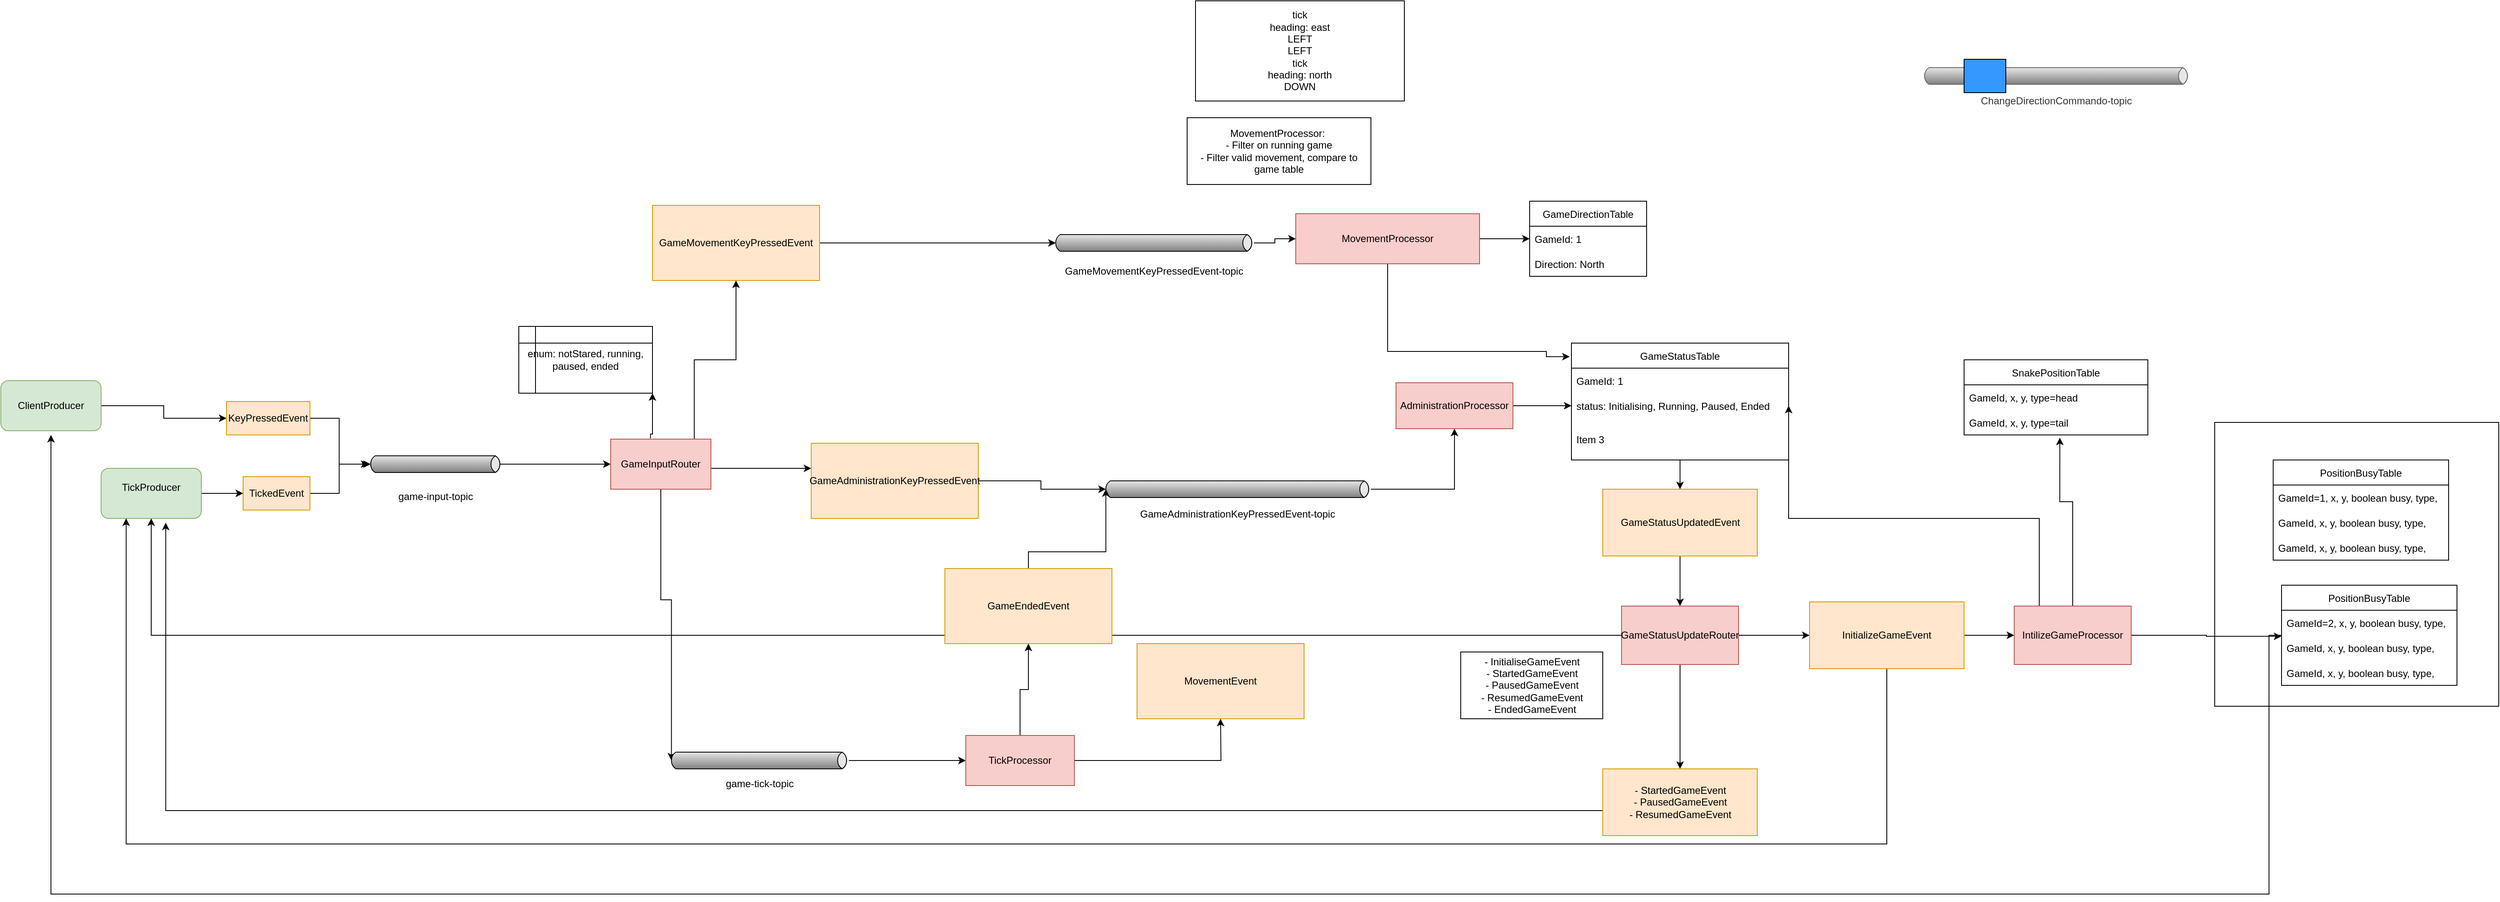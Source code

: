 <mxfile version="20.4.0" type="device"><diagram id="UAzl8j-lhunjTBuCwIhM" name="Page-1"><mxGraphModel dx="1135" dy="1741" grid="1" gridSize="10" guides="1" tooltips="1" connect="1" arrows="1" fold="1" page="1" pageScale="1" pageWidth="850" pageHeight="1100" math="0" shadow="0"><root><mxCell id="0"/><mxCell id="1" parent="0"/><mxCell id="qE_DRgM3NLz9k7X-DHyq-39" value="" style="whiteSpace=wrap;html=1;aspect=fixed;" vertex="1" parent="1"><mxGeometry x="2670" y="395" width="340" height="340" as="geometry"/></mxCell><mxCell id="2sy6cyZMhvAA8KdovyLG-14" style="edgeStyle=orthogonalEdgeStyle;rounded=0;orthogonalLoop=1;jettySize=auto;html=1;entryX=0;entryY=0.5;entryDx=2.7;entryDy=0;entryPerimeter=0;fontSize=12;" parent="1" source="2sy6cyZMhvAA8KdovyLG-1" target="2sy6cyZMhvAA8KdovyLG-3" edge="1"><mxGeometry relative="1" as="geometry"/></mxCell><mxCell id="2sy6cyZMhvAA8KdovyLG-1" value="&lt;div style=&quot;font-size: 12px;&quot;&gt;KeyPressedEvent&lt;/div&gt;" style="rounded=0;whiteSpace=wrap;html=1;container=0;fillColor=#ffe6cc;strokeColor=#d79b00;fontSize=12;" parent="1" vertex="1"><mxGeometry x="290" y="370" width="100" height="40" as="geometry"/></mxCell><mxCell id="2sy6cyZMhvAA8KdovyLG-16" style="edgeStyle=orthogonalEdgeStyle;rounded=0;orthogonalLoop=1;jettySize=auto;html=1;fontSize=12;" parent="1" source="2sy6cyZMhvAA8KdovyLG-2" target="2sy6cyZMhvAA8KdovyLG-3" edge="1"><mxGeometry relative="1" as="geometry"/></mxCell><mxCell id="2sy6cyZMhvAA8KdovyLG-2" value="&lt;div style=&quot;font-size: 12px;&quot;&gt;TickedEvent&lt;/div&gt;" style="rounded=0;whiteSpace=wrap;html=1;container=0;fontSize=12;fillColor=#ffe6cc;strokeColor=#d79b00;" parent="1" vertex="1"><mxGeometry x="310" y="460" width="80" height="40" as="geometry"/></mxCell><mxCell id="2sy6cyZMhvAA8KdovyLG-19" style="edgeStyle=orthogonalEdgeStyle;rounded=0;orthogonalLoop=1;jettySize=auto;html=1;exitX=1;exitY=0.5;exitDx=-2.7;exitDy=0;exitPerimeter=0;entryX=0;entryY=0.5;entryDx=0;entryDy=0;fontSize=12;" parent="1" source="2sy6cyZMhvAA8KdovyLG-3" target="2sy6cyZMhvAA8KdovyLG-4" edge="1"><mxGeometry relative="1" as="geometry"/></mxCell><mxCell id="2sy6cyZMhvAA8KdovyLG-3" value="&lt;div style=&quot;font-size: 12px;&quot;&gt;game-input-topic&lt;/div&gt;" style="strokeWidth=1;outlineConnect=0;dashed=0;align=center;html=1;fontSize=12;shape=mxgraph.eip.messageChannel;verticalLabelPosition=bottom;labelBackgroundColor=#ffffff;verticalAlign=top;container=0;spacingTop=-40;" parent="1" vertex="1"><mxGeometry x="460" y="380" width="160" height="130" as="geometry"/></mxCell><mxCell id="2sy6cyZMhvAA8KdovyLG-26" style="edgeStyle=orthogonalEdgeStyle;rounded=0;orthogonalLoop=1;jettySize=auto;html=1;exitX=1;exitY=0.75;exitDx=0;exitDy=0;fontSize=12;" parent="1" source="2sy6cyZMhvAA8KdovyLG-4" target="Tp1QEtOGfOyfAueJ0wS5-1" edge="1"><mxGeometry relative="1" as="geometry"><Array as="points"><mxPoint x="860" y="455"/><mxPoint x="860" y="450"/></Array><mxPoint x="940" y="570" as="targetPoint"/></mxGeometry></mxCell><mxCell id="Tp1QEtOGfOyfAueJ0wS5-25" style="edgeStyle=orthogonalEdgeStyle;rounded=0;orthogonalLoop=1;jettySize=auto;html=1;entryX=0;entryY=0.5;entryDx=2.7;entryDy=0;entryPerimeter=0;fontSize=12;" parent="1" source="2sy6cyZMhvAA8KdovyLG-4" target="2sy6cyZMhvAA8KdovyLG-27" edge="1"><mxGeometry relative="1" as="geometry"/></mxCell><mxCell id="qE_DRgM3NLz9k7X-DHyq-48" style="edgeStyle=orthogonalEdgeStyle;rounded=0;orthogonalLoop=1;jettySize=auto;html=1;entryX=0.5;entryY=1;entryDx=0;entryDy=0;" edge="1" parent="1" source="2sy6cyZMhvAA8KdovyLG-4" target="2sy6cyZMhvAA8KdovyLG-50"><mxGeometry relative="1" as="geometry"><Array as="points"><mxPoint x="850" y="320"/><mxPoint x="900" y="320"/></Array></mxGeometry></mxCell><mxCell id="2sy6cyZMhvAA8KdovyLG-4" value="&lt;div style=&quot;font-size: 12px;&quot;&gt;GameInputRouter&lt;/div&gt;" style="rounded=0;whiteSpace=wrap;html=1;container=0;fillColor=#f8cecc;strokeColor=#b85450;fontSize=12;" parent="1" vertex="1"><mxGeometry x="750" y="415" width="120" height="60" as="geometry"/></mxCell><mxCell id="2sy6cyZMhvAA8KdovyLG-13" style="edgeStyle=orthogonalEdgeStyle;rounded=0;orthogonalLoop=1;jettySize=auto;html=1;exitX=1;exitY=0.5;exitDx=0;exitDy=0;entryX=0;entryY=0.5;entryDx=0;entryDy=0;fontSize=12;" parent="1" source="2sy6cyZMhvAA8KdovyLG-9" target="2sy6cyZMhvAA8KdovyLG-1" edge="1"><mxGeometry relative="1" as="geometry"/></mxCell><mxCell id="2sy6cyZMhvAA8KdovyLG-9" value="ClientProducer" style="rounded=1;whiteSpace=wrap;html=1;fontSize=12;container=0;fillColor=#d5e8d4;strokeColor=#82b366;" parent="1" vertex="1"><mxGeometry x="20" y="345" width="120" height="60" as="geometry"/></mxCell><mxCell id="2sy6cyZMhvAA8KdovyLG-15" style="edgeStyle=orthogonalEdgeStyle;rounded=0;orthogonalLoop=1;jettySize=auto;html=1;fontSize=12;" parent="1" source="2sy6cyZMhvAA8KdovyLG-10" target="2sy6cyZMhvAA8KdovyLG-2" edge="1"><mxGeometry relative="1" as="geometry"/></mxCell><mxCell id="2sy6cyZMhvAA8KdovyLG-10" value="&lt;div style=&quot;font-size: 12px;&quot;&gt;&lt;font style=&quot;font-size: 12px;&quot;&gt;TickProducer&lt;/font&gt;&lt;/div&gt;&lt;div style=&quot;font-size: 12px;&quot;&gt;&lt;font style=&quot;font-size: 12px;&quot;&gt;&lt;br style=&quot;font-size: 12px;&quot;&gt;&lt;/font&gt;&lt;/div&gt;" style="rounded=1;whiteSpace=wrap;html=1;fontSize=12;container=0;fillColor=#d5e8d4;strokeColor=#82b366;" parent="1" vertex="1"><mxGeometry x="140" y="450" width="120" height="60" as="geometry"/></mxCell><mxCell id="2sy6cyZMhvAA8KdovyLG-29" style="edgeStyle=orthogonalEdgeStyle;rounded=0;orthogonalLoop=1;jettySize=auto;html=1;fontSize=12;" parent="1" source="2sy6cyZMhvAA8KdovyLG-24" target="2sy6cyZMhvAA8KdovyLG-30" edge="1"><mxGeometry relative="1" as="geometry"><mxPoint x="1680" y="180" as="targetPoint"/></mxGeometry></mxCell><mxCell id="2sy6cyZMhvAA8KdovyLG-24" value="&lt;font style=&quot;font-size: 12px;&quot;&gt;GameMovementKeyPressedEvent-topic&lt;/font&gt;" style="strokeWidth=1;outlineConnect=0;dashed=0;align=center;html=1;fontSize=12;shape=mxgraph.eip.messageChannel;verticalLabelPosition=bottom;labelBackgroundColor=#ffffff;verticalAlign=top;container=0;spacingTop=-40;" parent="1" vertex="1"><mxGeometry x="1280" y="120" width="240" height="120" as="geometry"/></mxCell><mxCell id="2sy6cyZMhvAA8KdovyLG-34" style="edgeStyle=orthogonalEdgeStyle;rounded=0;orthogonalLoop=1;jettySize=auto;html=1;fontSize=12;" parent="1" source="2sy6cyZMhvAA8KdovyLG-25" target="2sy6cyZMhvAA8KdovyLG-35" edge="1"><mxGeometry relative="1" as="geometry"><mxPoint x="1610.0" y="630" as="targetPoint"/></mxGeometry></mxCell><mxCell id="2sy6cyZMhvAA8KdovyLG-25" value="&lt;div style=&quot;font-size: 12px;&quot;&gt;&lt;font style=&quot;font-size: 12px;&quot;&gt;GameAdministrationKeyPressedEvent-topic&lt;/font&gt;&lt;/div&gt;" style="strokeWidth=1;outlineConnect=0;dashed=0;align=center;html=1;fontSize=12;shape=mxgraph.eip.messageChannel;verticalLabelPosition=bottom;labelBackgroundColor=#ffffff;verticalAlign=top;container=0;spacingTop=-44;" parent="1" vertex="1"><mxGeometry x="1340" y="415" width="320" height="120" as="geometry"/></mxCell><mxCell id="Tp1QEtOGfOyfAueJ0wS5-26" style="edgeStyle=orthogonalEdgeStyle;rounded=0;orthogonalLoop=1;jettySize=auto;html=1;fontSize=12;entryX=0;entryY=0.5;entryDx=0;entryDy=0;" parent="1" source="2sy6cyZMhvAA8KdovyLG-27" target="Tp1QEtOGfOyfAueJ0wS5-27" edge="1"><mxGeometry relative="1" as="geometry"><mxPoint x="1110" y="800" as="targetPoint"/></mxGeometry></mxCell><mxCell id="2sy6cyZMhvAA8KdovyLG-27" value="&lt;div style=&quot;font-size: 12px;&quot;&gt;&lt;font style=&quot;font-size: 12px;&quot;&gt;game-tick-topic&lt;/font&gt;&lt;/div&gt;" style="strokeWidth=1;outlineConnect=0;dashed=0;align=center;html=1;fontSize=12;shape=mxgraph.eip.messageChannel;verticalLabelPosition=bottom;labelBackgroundColor=#ffffff;verticalAlign=top;container=0;spacingTop=-46;" parent="1" vertex="1"><mxGeometry x="820" y="740" width="215" height="120" as="geometry"/></mxCell><mxCell id="2sy6cyZMhvAA8KdovyLG-47" style="edgeStyle=orthogonalEdgeStyle;rounded=0;orthogonalLoop=1;jettySize=auto;html=1;fontSize=12;exitX=0.397;exitY=-0.017;exitDx=0;exitDy=0;exitPerimeter=0;" parent="1" source="2sy6cyZMhvAA8KdovyLG-4" target="2sy6cyZMhvAA8KdovyLG-46" edge="1"><mxGeometry relative="1" as="geometry"><Array as="points"><mxPoint x="800" y="409"/></Array></mxGeometry></mxCell><mxCell id="2sy6cyZMhvAA8KdovyLG-53" style="edgeStyle=orthogonalEdgeStyle;rounded=0;orthogonalLoop=1;jettySize=auto;html=1;fontSize=12;entryX=0;entryY=0.5;entryDx=0;entryDy=0;" parent="1" source="2sy6cyZMhvAA8KdovyLG-30" target="Tp1QEtOGfOyfAueJ0wS5-11" edge="1"><mxGeometry relative="1" as="geometry"><mxPoint x="1840" y="175" as="targetPoint"/></mxGeometry></mxCell><mxCell id="qE_DRgM3NLz9k7X-DHyq-2" style="edgeStyle=orthogonalEdgeStyle;rounded=0;orthogonalLoop=1;jettySize=auto;html=1;entryX=-0.008;entryY=0.116;entryDx=0;entryDy=0;entryPerimeter=0;" edge="1" parent="1" source="2sy6cyZMhvAA8KdovyLG-30" target="Tp1QEtOGfOyfAueJ0wS5-17"><mxGeometry relative="1" as="geometry"><Array as="points"><mxPoint x="1680" y="310"/><mxPoint x="1870" y="310"/><mxPoint x="1870" y="316"/></Array></mxGeometry></mxCell><mxCell id="2sy6cyZMhvAA8KdovyLG-30" value="&lt;div style=&quot;font-size: 12px;&quot;&gt;MovementProcessor&lt;/div&gt;" style="rounded=0;whiteSpace=wrap;html=1;fontSize=12;fillColor=#f8cecc;strokeColor=#b85450;" parent="1" vertex="1"><mxGeometry x="1570" y="145" width="220" height="60" as="geometry"/></mxCell><mxCell id="2sy6cyZMhvAA8KdovyLG-39" style="edgeStyle=orthogonalEdgeStyle;rounded=0;orthogonalLoop=1;jettySize=auto;html=1;fontSize=12;entryX=0;entryY=0.5;entryDx=0;entryDy=0;" parent="1" source="2sy6cyZMhvAA8KdovyLG-35" target="Tp1QEtOGfOyfAueJ0wS5-19" edge="1"><mxGeometry relative="1" as="geometry"><mxPoint x="1850" y="375" as="targetPoint"/></mxGeometry></mxCell><mxCell id="2sy6cyZMhvAA8KdovyLG-35" value="&lt;div style=&quot;font-size: 12px;&quot;&gt;AdministrationProcessor&lt;/div&gt;" style="rounded=0;whiteSpace=wrap;html=1;fontSize=12;fillColor=#f8cecc;strokeColor=#b85450;" parent="1" vertex="1"><mxGeometry x="1690" y="347.5" width="140" height="55" as="geometry"/></mxCell><mxCell id="2sy6cyZMhvAA8KdovyLG-45" style="edgeStyle=orthogonalEdgeStyle;rounded=0;orthogonalLoop=1;jettySize=auto;html=1;fontSize=12;entryX=0.5;entryY=1;entryDx=0;entryDy=0;exitX=0;exitY=0.5;exitDx=0;exitDy=0;" parent="1" source="qE_DRgM3NLz9k7X-DHyq-22" target="2sy6cyZMhvAA8KdovyLG-10" edge="1"><mxGeometry relative="1" as="geometry"><mxPoint x="1652.941" y="820" as="targetPoint"/><mxPoint x="1850" y="610" as="sourcePoint"/></mxGeometry></mxCell><mxCell id="qE_DRgM3NLz9k7X-DHyq-23" style="edgeStyle=orthogonalEdgeStyle;rounded=0;orthogonalLoop=1;jettySize=auto;html=1;" edge="1" parent="1" source="2sy6cyZMhvAA8KdovyLG-44" target="qE_DRgM3NLz9k7X-DHyq-22"><mxGeometry relative="1" as="geometry"/></mxCell><mxCell id="2sy6cyZMhvAA8KdovyLG-44" value="GameStatusUpdatedEvent" style="rounded=0;whiteSpace=wrap;html=1;fontSize=12;fillColor=#ffe6cc;strokeColor=#d79b00;" parent="1" vertex="1"><mxGeometry x="1937.5" y="475" width="185" height="80" as="geometry"/></mxCell><mxCell id="2sy6cyZMhvAA8KdovyLG-46" value="enum: notStared, running, paused, ended" style="shape=internalStorage;whiteSpace=wrap;html=1;backgroundOutline=1;fontSize=12;" parent="1" vertex="1"><mxGeometry x="640" y="280" width="160" height="80" as="geometry"/></mxCell><mxCell id="2sy6cyZMhvAA8KdovyLG-51" style="edgeStyle=orthogonalEdgeStyle;rounded=0;orthogonalLoop=1;jettySize=auto;html=1;entryX=0;entryY=0.5;entryDx=2.7;entryDy=0;entryPerimeter=0;fontSize=12;" parent="1" source="2sy6cyZMhvAA8KdovyLG-50" target="2sy6cyZMhvAA8KdovyLG-24" edge="1"><mxGeometry relative="1" as="geometry"><Array as="points"><mxPoint x="1020" y="180"/></Array></mxGeometry></mxCell><mxCell id="2sy6cyZMhvAA8KdovyLG-50" value="&lt;font style=&quot;font-size: 12px;&quot;&gt;GameMovementKeyPressedEvent&lt;/font&gt;" style="rounded=0;whiteSpace=wrap;html=1;fontSize=12;fillColor=#ffe6cc;strokeColor=#d79b00;" parent="1" vertex="1"><mxGeometry x="800" y="135" width="200" height="90" as="geometry"/></mxCell><mxCell id="2sy6cyZMhvAA8KdovyLG-56" value="&lt;div style=&quot;font-size: 12px;&quot;&gt;&lt;font style=&quot;font-size: 12px;&quot;&gt;ChangeDirectionCommando-topic&lt;/font&gt;&lt;/div&gt;" style="strokeWidth=1;outlineConnect=0;dashed=0;align=center;html=1;fontSize=12;shape=mxgraph.eip.messageChannel;verticalLabelPosition=bottom;labelBackgroundColor=#ffffff;verticalAlign=top;container=0;spacingTop=-44;fillColor=#3399FF;strokeColor=#666666;fontColor=#333333;gradientColor=none;" parent="1" vertex="1"><mxGeometry x="2320" y="-80" width="320" height="120" as="geometry"/></mxCell><mxCell id="2sy6cyZMhvAA8KdovyLG-57" value="" style="rounded=0;whiteSpace=wrap;html=1;fontSize=12;fillColor=#3399FF;gradientColor=none;" parent="1" vertex="1"><mxGeometry x="2370" y="-40" width="50" height="40" as="geometry"/></mxCell><mxCell id="Tp1QEtOGfOyfAueJ0wS5-2" style="edgeStyle=orthogonalEdgeStyle;rounded=0;orthogonalLoop=1;jettySize=auto;html=1;entryX=0;entryY=0.5;entryDx=2.7;entryDy=0;entryPerimeter=0;fontSize=12;" parent="1" source="Tp1QEtOGfOyfAueJ0wS5-1" target="2sy6cyZMhvAA8KdovyLG-25" edge="1"><mxGeometry relative="1" as="geometry"/></mxCell><mxCell id="Tp1QEtOGfOyfAueJ0wS5-1" value="&lt;font style=&quot;font-size: 12px;&quot;&gt;GameAdministrationKeyPressedEvent&lt;/font&gt;" style="rounded=0;whiteSpace=wrap;html=1;fontSize=12;fillColor=#ffe6cc;strokeColor=#d79b00;" parent="1" vertex="1"><mxGeometry x="990" y="420" width="200" height="90" as="geometry"/></mxCell><mxCell id="Tp1QEtOGfOyfAueJ0wS5-3" value="MovementProcessor:&amp;nbsp;&lt;br&gt;- Filter on running game&lt;br&gt;- Filter valid movement, compare to game table" style="rounded=0;whiteSpace=wrap;html=1;fontSize=12;" parent="1" vertex="1"><mxGeometry x="1440" y="30" width="220" height="80" as="geometry"/></mxCell><mxCell id="Tp1QEtOGfOyfAueJ0wS5-5" value="tick&lt;br&gt;heading: east&lt;br&gt;LEFT&lt;br&gt;LEFT&lt;br&gt;tick&lt;br&gt;heading: north&lt;br&gt;DOWN" style="rounded=0;whiteSpace=wrap;html=1;fontSize=12;" parent="1" vertex="1"><mxGeometry x="1450" y="-110" width="250" height="120" as="geometry"/></mxCell><mxCell id="Tp1QEtOGfOyfAueJ0wS5-10" value="GameDirectionTable" style="swimlane;fontStyle=0;childLayout=stackLayout;horizontal=1;startSize=30;horizontalStack=0;resizeParent=1;resizeParentMax=0;resizeLast=0;collapsible=1;marginBottom=0;fontSize=12;" parent="1" vertex="1"><mxGeometry x="1850" y="130" width="140" height="90" as="geometry"/></mxCell><mxCell id="Tp1QEtOGfOyfAueJ0wS5-11" value="GameId: 1" style="text;strokeColor=none;fillColor=none;align=left;verticalAlign=middle;spacingLeft=4;spacingRight=4;overflow=hidden;points=[[0,0.5],[1,0.5]];portConstraint=eastwest;rotatable=0;fontSize=12;" parent="Tp1QEtOGfOyfAueJ0wS5-10" vertex="1"><mxGeometry y="30" width="140" height="30" as="geometry"/></mxCell><mxCell id="Tp1QEtOGfOyfAueJ0wS5-12" value="Direction: North" style="text;strokeColor=none;fillColor=none;align=left;verticalAlign=middle;spacingLeft=4;spacingRight=4;overflow=hidden;points=[[0,0.5],[1,0.5]];portConstraint=eastwest;rotatable=0;fontSize=12;" parent="Tp1QEtOGfOyfAueJ0wS5-10" vertex="1"><mxGeometry y="60" width="140" height="30" as="geometry"/></mxCell><mxCell id="qE_DRgM3NLz9k7X-DHyq-21" style="edgeStyle=orthogonalEdgeStyle;rounded=0;orthogonalLoop=1;jettySize=auto;html=1;entryX=0.5;entryY=0;entryDx=0;entryDy=0;" edge="1" parent="1" source="Tp1QEtOGfOyfAueJ0wS5-17" target="2sy6cyZMhvAA8KdovyLG-44"><mxGeometry relative="1" as="geometry"><mxPoint x="2030" y="490" as="targetPoint"/></mxGeometry></mxCell><mxCell id="Tp1QEtOGfOyfAueJ0wS5-17" value="GameStatusTable" style="swimlane;fontStyle=0;childLayout=stackLayout;horizontal=1;startSize=30;horizontalStack=0;resizeParent=1;resizeParentMax=0;resizeLast=0;collapsible=1;marginBottom=0;fontSize=12;" parent="1" vertex="1"><mxGeometry x="1900" y="300" width="260" height="140" as="geometry"/></mxCell><mxCell id="Tp1QEtOGfOyfAueJ0wS5-18" value="GameId: 1" style="text;strokeColor=none;fillColor=none;align=left;verticalAlign=middle;spacingLeft=4;spacingRight=4;overflow=hidden;points=[[0,0.5],[1,0.5]];portConstraint=eastwest;rotatable=0;fontSize=12;" parent="Tp1QEtOGfOyfAueJ0wS5-17" vertex="1"><mxGeometry y="30" width="260" height="30" as="geometry"/></mxCell><mxCell id="Tp1QEtOGfOyfAueJ0wS5-19" value="status: Initialising, Running, Paused, Ended" style="text;strokeColor=none;fillColor=none;align=left;verticalAlign=middle;spacingLeft=4;spacingRight=4;overflow=hidden;points=[[0,0.5],[1,0.5]];portConstraint=eastwest;rotatable=0;fontSize=12;" parent="Tp1QEtOGfOyfAueJ0wS5-17" vertex="1"><mxGeometry y="60" width="260" height="30" as="geometry"/></mxCell><mxCell id="Tp1QEtOGfOyfAueJ0wS5-20" value="Item 3" style="text;strokeColor=none;fillColor=none;align=left;verticalAlign=middle;spacingLeft=4;spacingRight=4;overflow=hidden;points=[[0,0.5],[1,0.5]];portConstraint=eastwest;rotatable=0;fontSize=12;" parent="Tp1QEtOGfOyfAueJ0wS5-17" vertex="1"><mxGeometry y="90" width="260" height="50" as="geometry"/></mxCell><mxCell id="Tp1QEtOGfOyfAueJ0wS5-24" style="edgeStyle=orthogonalEdgeStyle;rounded=0;orthogonalLoop=1;jettySize=auto;html=1;entryX=0;entryY=0.5;entryDx=2.7;entryDy=0;entryPerimeter=0;fontSize=12;" parent="1" source="Tp1QEtOGfOyfAueJ0wS5-21" target="2sy6cyZMhvAA8KdovyLG-25" edge="1"><mxGeometry relative="1" as="geometry"/></mxCell><mxCell id="Tp1QEtOGfOyfAueJ0wS5-21" value="&lt;font style=&quot;font-size: 12px;&quot;&gt;GameEndedEvent&lt;/font&gt;" style="rounded=0;whiteSpace=wrap;html=1;fontSize=12;fillColor=#ffe6cc;strokeColor=#d79b00;" parent="1" vertex="1"><mxGeometry x="1150" y="570" width="200" height="90" as="geometry"/></mxCell><mxCell id="Tp1QEtOGfOyfAueJ0wS5-28" style="edgeStyle=orthogonalEdgeStyle;rounded=0;orthogonalLoop=1;jettySize=auto;html=1;entryX=0.5;entryY=1;entryDx=0;entryDy=0;fontSize=12;" parent="1" source="Tp1QEtOGfOyfAueJ0wS5-27" target="Tp1QEtOGfOyfAueJ0wS5-21" edge="1"><mxGeometry relative="1" as="geometry"/></mxCell><mxCell id="Tp1QEtOGfOyfAueJ0wS5-29" style="edgeStyle=orthogonalEdgeStyle;rounded=0;orthogonalLoop=1;jettySize=auto;html=1;fontSize=12;" parent="1" source="Tp1QEtOGfOyfAueJ0wS5-27" edge="1"><mxGeometry relative="1" as="geometry"><mxPoint x="1480" y="750" as="targetPoint"/></mxGeometry></mxCell><mxCell id="Tp1QEtOGfOyfAueJ0wS5-27" value="&lt;div style=&quot;font-size: 12px;&quot;&gt;TickProcessor&lt;/div&gt;" style="rounded=0;whiteSpace=wrap;html=1;fontSize=12;fillColor=#f8cecc;strokeColor=#b85450;" parent="1" vertex="1"><mxGeometry x="1175" y="770" width="130" height="60" as="geometry"/></mxCell><mxCell id="Tp1QEtOGfOyfAueJ0wS5-30" value="MovementEvent" style="rounded=0;whiteSpace=wrap;html=1;fontSize=12;fillColor=#ffe6cc;strokeColor=#d79b00;" parent="1" vertex="1"><mxGeometry x="1380" y="660" width="200" height="90" as="geometry"/></mxCell><mxCell id="Tp1QEtOGfOyfAueJ0wS5-32" value="- InitialiseGameEvent&lt;br&gt;- StartedGameEvent&lt;br&gt;- PausedGameEvent&lt;br&gt;- ResumedGameEvent&lt;br&gt;- EndedGameEvent" style="rounded=0;whiteSpace=wrap;html=1;fontSize=12;" parent="1" vertex="1"><mxGeometry x="1767.5" y="670" width="170" height="80" as="geometry"/></mxCell><mxCell id="qE_DRgM3NLz9k7X-DHyq-38" style="edgeStyle=orthogonalEdgeStyle;rounded=0;orthogonalLoop=1;jettySize=auto;html=1;" edge="1" parent="1" source="qE_DRgM3NLz9k7X-DHyq-13"><mxGeometry relative="1" as="geometry"><mxPoint x="80" y="410" as="targetPoint"/><Array as="points"><mxPoint x="2735" y="960"/><mxPoint x="80" y="960"/></Array></mxGeometry></mxCell><mxCell id="qE_DRgM3NLz9k7X-DHyq-13" value="PositionBusyTable" style="swimlane;fontStyle=0;childLayout=stackLayout;horizontal=1;startSize=30;horizontalStack=0;resizeParent=1;resizeParentMax=0;resizeLast=0;collapsible=1;marginBottom=0;" vertex="1" parent="1"><mxGeometry x="2750" y="590" width="210" height="120" as="geometry"/></mxCell><mxCell id="qE_DRgM3NLz9k7X-DHyq-14" value="GameId=2, x, y, boolean busy, type," style="text;strokeColor=none;fillColor=none;align=left;verticalAlign=middle;spacingLeft=4;spacingRight=4;overflow=hidden;points=[[0,0.5],[1,0.5]];portConstraint=eastwest;rotatable=0;" vertex="1" parent="qE_DRgM3NLz9k7X-DHyq-13"><mxGeometry y="30" width="210" height="30" as="geometry"/></mxCell><mxCell id="qE_DRgM3NLz9k7X-DHyq-15" value="GameId, x, y, boolean busy, type, " style="text;strokeColor=none;fillColor=none;align=left;verticalAlign=middle;spacingLeft=4;spacingRight=4;overflow=hidden;points=[[0,0.5],[1,0.5]];portConstraint=eastwest;rotatable=0;" vertex="1" parent="qE_DRgM3NLz9k7X-DHyq-13"><mxGeometry y="60" width="210" height="30" as="geometry"/></mxCell><mxCell id="qE_DRgM3NLz9k7X-DHyq-16" value="GameId, x, y, boolean busy, type," style="text;strokeColor=none;fillColor=none;align=left;verticalAlign=middle;spacingLeft=4;spacingRight=4;overflow=hidden;points=[[0,0.5],[1,0.5]];portConstraint=eastwest;rotatable=0;" vertex="1" parent="qE_DRgM3NLz9k7X-DHyq-13"><mxGeometry y="90" width="210" height="30" as="geometry"/></mxCell><mxCell id="qE_DRgM3NLz9k7X-DHyq-17" value="SnakePositionTable" style="swimlane;fontStyle=0;childLayout=stackLayout;horizontal=1;startSize=30;horizontalStack=0;resizeParent=1;resizeParentMax=0;resizeLast=0;collapsible=1;marginBottom=0;" vertex="1" parent="1"><mxGeometry x="2370" y="320" width="220" height="90" as="geometry"/></mxCell><mxCell id="qE_DRgM3NLz9k7X-DHyq-18" value="GameId, x, y, type=head" style="text;strokeColor=none;fillColor=none;align=left;verticalAlign=middle;spacingLeft=4;spacingRight=4;overflow=hidden;points=[[0,0.5],[1,0.5]];portConstraint=eastwest;rotatable=0;" vertex="1" parent="qE_DRgM3NLz9k7X-DHyq-17"><mxGeometry y="30" width="220" height="30" as="geometry"/></mxCell><mxCell id="qE_DRgM3NLz9k7X-DHyq-19" value="GameId, x, y, type=tail" style="text;strokeColor=none;fillColor=none;align=left;verticalAlign=middle;spacingLeft=4;spacingRight=4;overflow=hidden;points=[[0,0.5],[1,0.5]];portConstraint=eastwest;rotatable=0;" vertex="1" parent="qE_DRgM3NLz9k7X-DHyq-17"><mxGeometry y="60" width="220" height="30" as="geometry"/></mxCell><mxCell id="qE_DRgM3NLz9k7X-DHyq-24" style="edgeStyle=orthogonalEdgeStyle;rounded=0;orthogonalLoop=1;jettySize=auto;html=1;" edge="1" parent="1" source="qE_DRgM3NLz9k7X-DHyq-22" target="qE_DRgM3NLz9k7X-DHyq-25"><mxGeometry relative="1" as="geometry"><mxPoint x="2230" y="650" as="targetPoint"/></mxGeometry></mxCell><mxCell id="qE_DRgM3NLz9k7X-DHyq-45" style="edgeStyle=orthogonalEdgeStyle;rounded=0;orthogonalLoop=1;jettySize=auto;html=1;" edge="1" parent="1" source="qE_DRgM3NLz9k7X-DHyq-22" target="qE_DRgM3NLz9k7X-DHyq-46"><mxGeometry relative="1" as="geometry"><mxPoint x="2030" y="780" as="targetPoint"/></mxGeometry></mxCell><mxCell id="qE_DRgM3NLz9k7X-DHyq-22" value="&lt;div style=&quot;font-size: 12px;&quot;&gt;GameStatusUpdateRouter&lt;/div&gt;" style="rounded=0;whiteSpace=wrap;html=1;container=0;fillColor=#f8cecc;strokeColor=#b85450;fontSize=12;" vertex="1" parent="1"><mxGeometry x="1960" y="615" width="140" height="70" as="geometry"/></mxCell><mxCell id="qE_DRgM3NLz9k7X-DHyq-27" style="edgeStyle=orthogonalEdgeStyle;rounded=0;orthogonalLoop=1;jettySize=auto;html=1;entryX=0.25;entryY=1;entryDx=0;entryDy=0;" edge="1" parent="1" source="qE_DRgM3NLz9k7X-DHyq-25" target="2sy6cyZMhvAA8KdovyLG-10"><mxGeometry relative="1" as="geometry"><Array as="points"><mxPoint x="2278" y="900"/><mxPoint x="170" y="900"/></Array></mxGeometry></mxCell><mxCell id="qE_DRgM3NLz9k7X-DHyq-32" style="edgeStyle=orthogonalEdgeStyle;rounded=0;orthogonalLoop=1;jettySize=auto;html=1;entryX=0;entryY=0.5;entryDx=0;entryDy=0;" edge="1" parent="1" source="qE_DRgM3NLz9k7X-DHyq-25" target="qE_DRgM3NLz9k7X-DHyq-30"><mxGeometry relative="1" as="geometry"/></mxCell><mxCell id="qE_DRgM3NLz9k7X-DHyq-25" value="InitializeGameEvent" style="rounded=0;whiteSpace=wrap;html=1;fontSize=12;fillColor=#ffe6cc;strokeColor=#d79b00;" vertex="1" parent="1"><mxGeometry x="2185" y="610" width="185" height="80" as="geometry"/></mxCell><mxCell id="qE_DRgM3NLz9k7X-DHyq-33" style="edgeStyle=orthogonalEdgeStyle;rounded=0;orthogonalLoop=1;jettySize=auto;html=1;entryX=-0.001;entryY=0.043;entryDx=0;entryDy=0;entryPerimeter=0;" edge="1" parent="1" source="qE_DRgM3NLz9k7X-DHyq-30" target="qE_DRgM3NLz9k7X-DHyq-15"><mxGeometry relative="1" as="geometry"/></mxCell><mxCell id="qE_DRgM3NLz9k7X-DHyq-35" style="edgeStyle=orthogonalEdgeStyle;rounded=0;orthogonalLoop=1;jettySize=auto;html=1;entryX=1;entryY=0.5;entryDx=0;entryDy=0;" edge="1" parent="1" source="qE_DRgM3NLz9k7X-DHyq-30" target="Tp1QEtOGfOyfAueJ0wS5-19"><mxGeometry relative="1" as="geometry"><Array as="points"><mxPoint x="2460" y="510"/><mxPoint x="2160" y="510"/></Array></mxGeometry></mxCell><mxCell id="qE_DRgM3NLz9k7X-DHyq-36" style="edgeStyle=orthogonalEdgeStyle;rounded=0;orthogonalLoop=1;jettySize=auto;html=1;entryX=0.521;entryY=1.109;entryDx=0;entryDy=0;entryPerimeter=0;" edge="1" parent="1" source="qE_DRgM3NLz9k7X-DHyq-30" target="qE_DRgM3NLz9k7X-DHyq-19"><mxGeometry relative="1" as="geometry"><mxPoint x="2570" y="320" as="targetPoint"/><Array as="points"><mxPoint x="2500" y="490"/><mxPoint x="2485" y="490"/></Array></mxGeometry></mxCell><mxCell id="qE_DRgM3NLz9k7X-DHyq-30" value="&lt;div style=&quot;font-size: 12px;&quot;&gt;IntilizeGameProcessor&lt;/div&gt;" style="rounded=0;whiteSpace=wrap;html=1;container=0;fillColor=#f8cecc;strokeColor=#b85450;fontSize=12;" vertex="1" parent="1"><mxGeometry x="2430" y="615" width="140" height="70" as="geometry"/></mxCell><mxCell id="qE_DRgM3NLz9k7X-DHyq-40" value="PositionBusyTable" style="swimlane;fontStyle=0;childLayout=stackLayout;horizontal=1;startSize=30;horizontalStack=0;resizeParent=1;resizeParentMax=0;resizeLast=0;collapsible=1;marginBottom=0;" vertex="1" parent="1"><mxGeometry x="2740" y="440" width="210" height="120" as="geometry"/></mxCell><mxCell id="qE_DRgM3NLz9k7X-DHyq-41" value="GameId=1, x, y, boolean busy, type," style="text;strokeColor=none;fillColor=none;align=left;verticalAlign=middle;spacingLeft=4;spacingRight=4;overflow=hidden;points=[[0,0.5],[1,0.5]];portConstraint=eastwest;rotatable=0;" vertex="1" parent="qE_DRgM3NLz9k7X-DHyq-40"><mxGeometry y="30" width="210" height="30" as="geometry"/></mxCell><mxCell id="qE_DRgM3NLz9k7X-DHyq-42" value="GameId, x, y, boolean busy, type, " style="text;strokeColor=none;fillColor=none;align=left;verticalAlign=middle;spacingLeft=4;spacingRight=4;overflow=hidden;points=[[0,0.5],[1,0.5]];portConstraint=eastwest;rotatable=0;" vertex="1" parent="qE_DRgM3NLz9k7X-DHyq-40"><mxGeometry y="60" width="210" height="30" as="geometry"/></mxCell><mxCell id="qE_DRgM3NLz9k7X-DHyq-43" value="GameId, x, y, boolean busy, type," style="text;strokeColor=none;fillColor=none;align=left;verticalAlign=middle;spacingLeft=4;spacingRight=4;overflow=hidden;points=[[0,0.5],[1,0.5]];portConstraint=eastwest;rotatable=0;" vertex="1" parent="qE_DRgM3NLz9k7X-DHyq-40"><mxGeometry y="90" width="210" height="30" as="geometry"/></mxCell><mxCell id="qE_DRgM3NLz9k7X-DHyq-47" style="edgeStyle=orthogonalEdgeStyle;rounded=0;orthogonalLoop=1;jettySize=auto;html=1;entryX=0.645;entryY=1.085;entryDx=0;entryDy=0;entryPerimeter=0;" edge="1" parent="1" source="qE_DRgM3NLz9k7X-DHyq-46" target="2sy6cyZMhvAA8KdovyLG-10"><mxGeometry relative="1" as="geometry"><Array as="points"><mxPoint x="2030" y="860"/><mxPoint x="217" y="860"/></Array></mxGeometry></mxCell><mxCell id="qE_DRgM3NLz9k7X-DHyq-46" value="- StartedGameEvent&lt;br&gt;- PausedGameEvent&lt;br&gt;- ResumedGameEvent" style="rounded=0;whiteSpace=wrap;html=1;fontSize=12;fillColor=#ffe6cc;strokeColor=#d79b00;" vertex="1" parent="1"><mxGeometry x="1937.5" y="810" width="185" height="80" as="geometry"/></mxCell></root></mxGraphModel></diagram></mxfile>